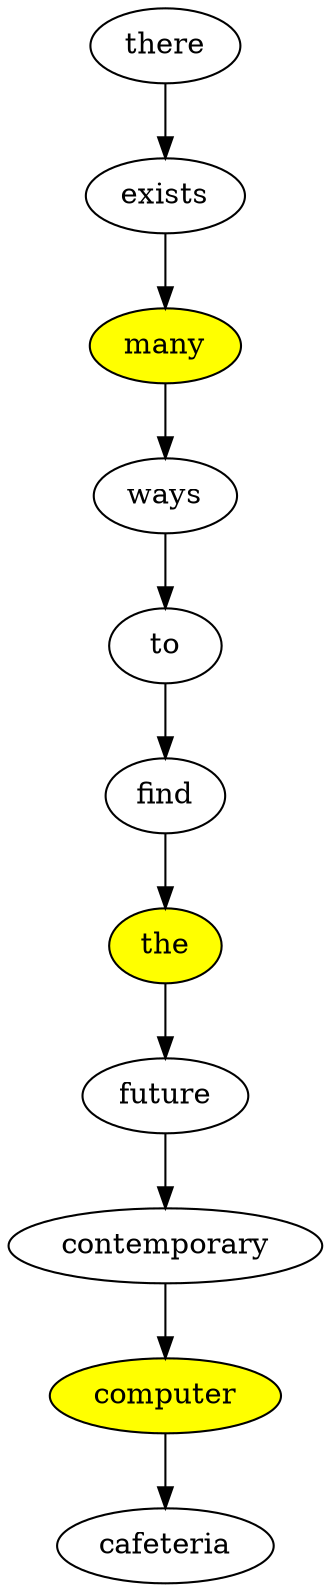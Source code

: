 digraph G {
	there -> exists;

many[fillcolor=yellow,style=filled,Label="many"];	exists -> many;
	many -> ways;
	ways -> to;
	to -> find;

the[fillcolor=yellow,style=filled,Label="the"];	find -> the;
	the -> future;
	future -> contemporary;

computer[fillcolor=yellow,style=filled,Label="computer"];	contemporary -> computer;
	computer -> cafeteria;
}